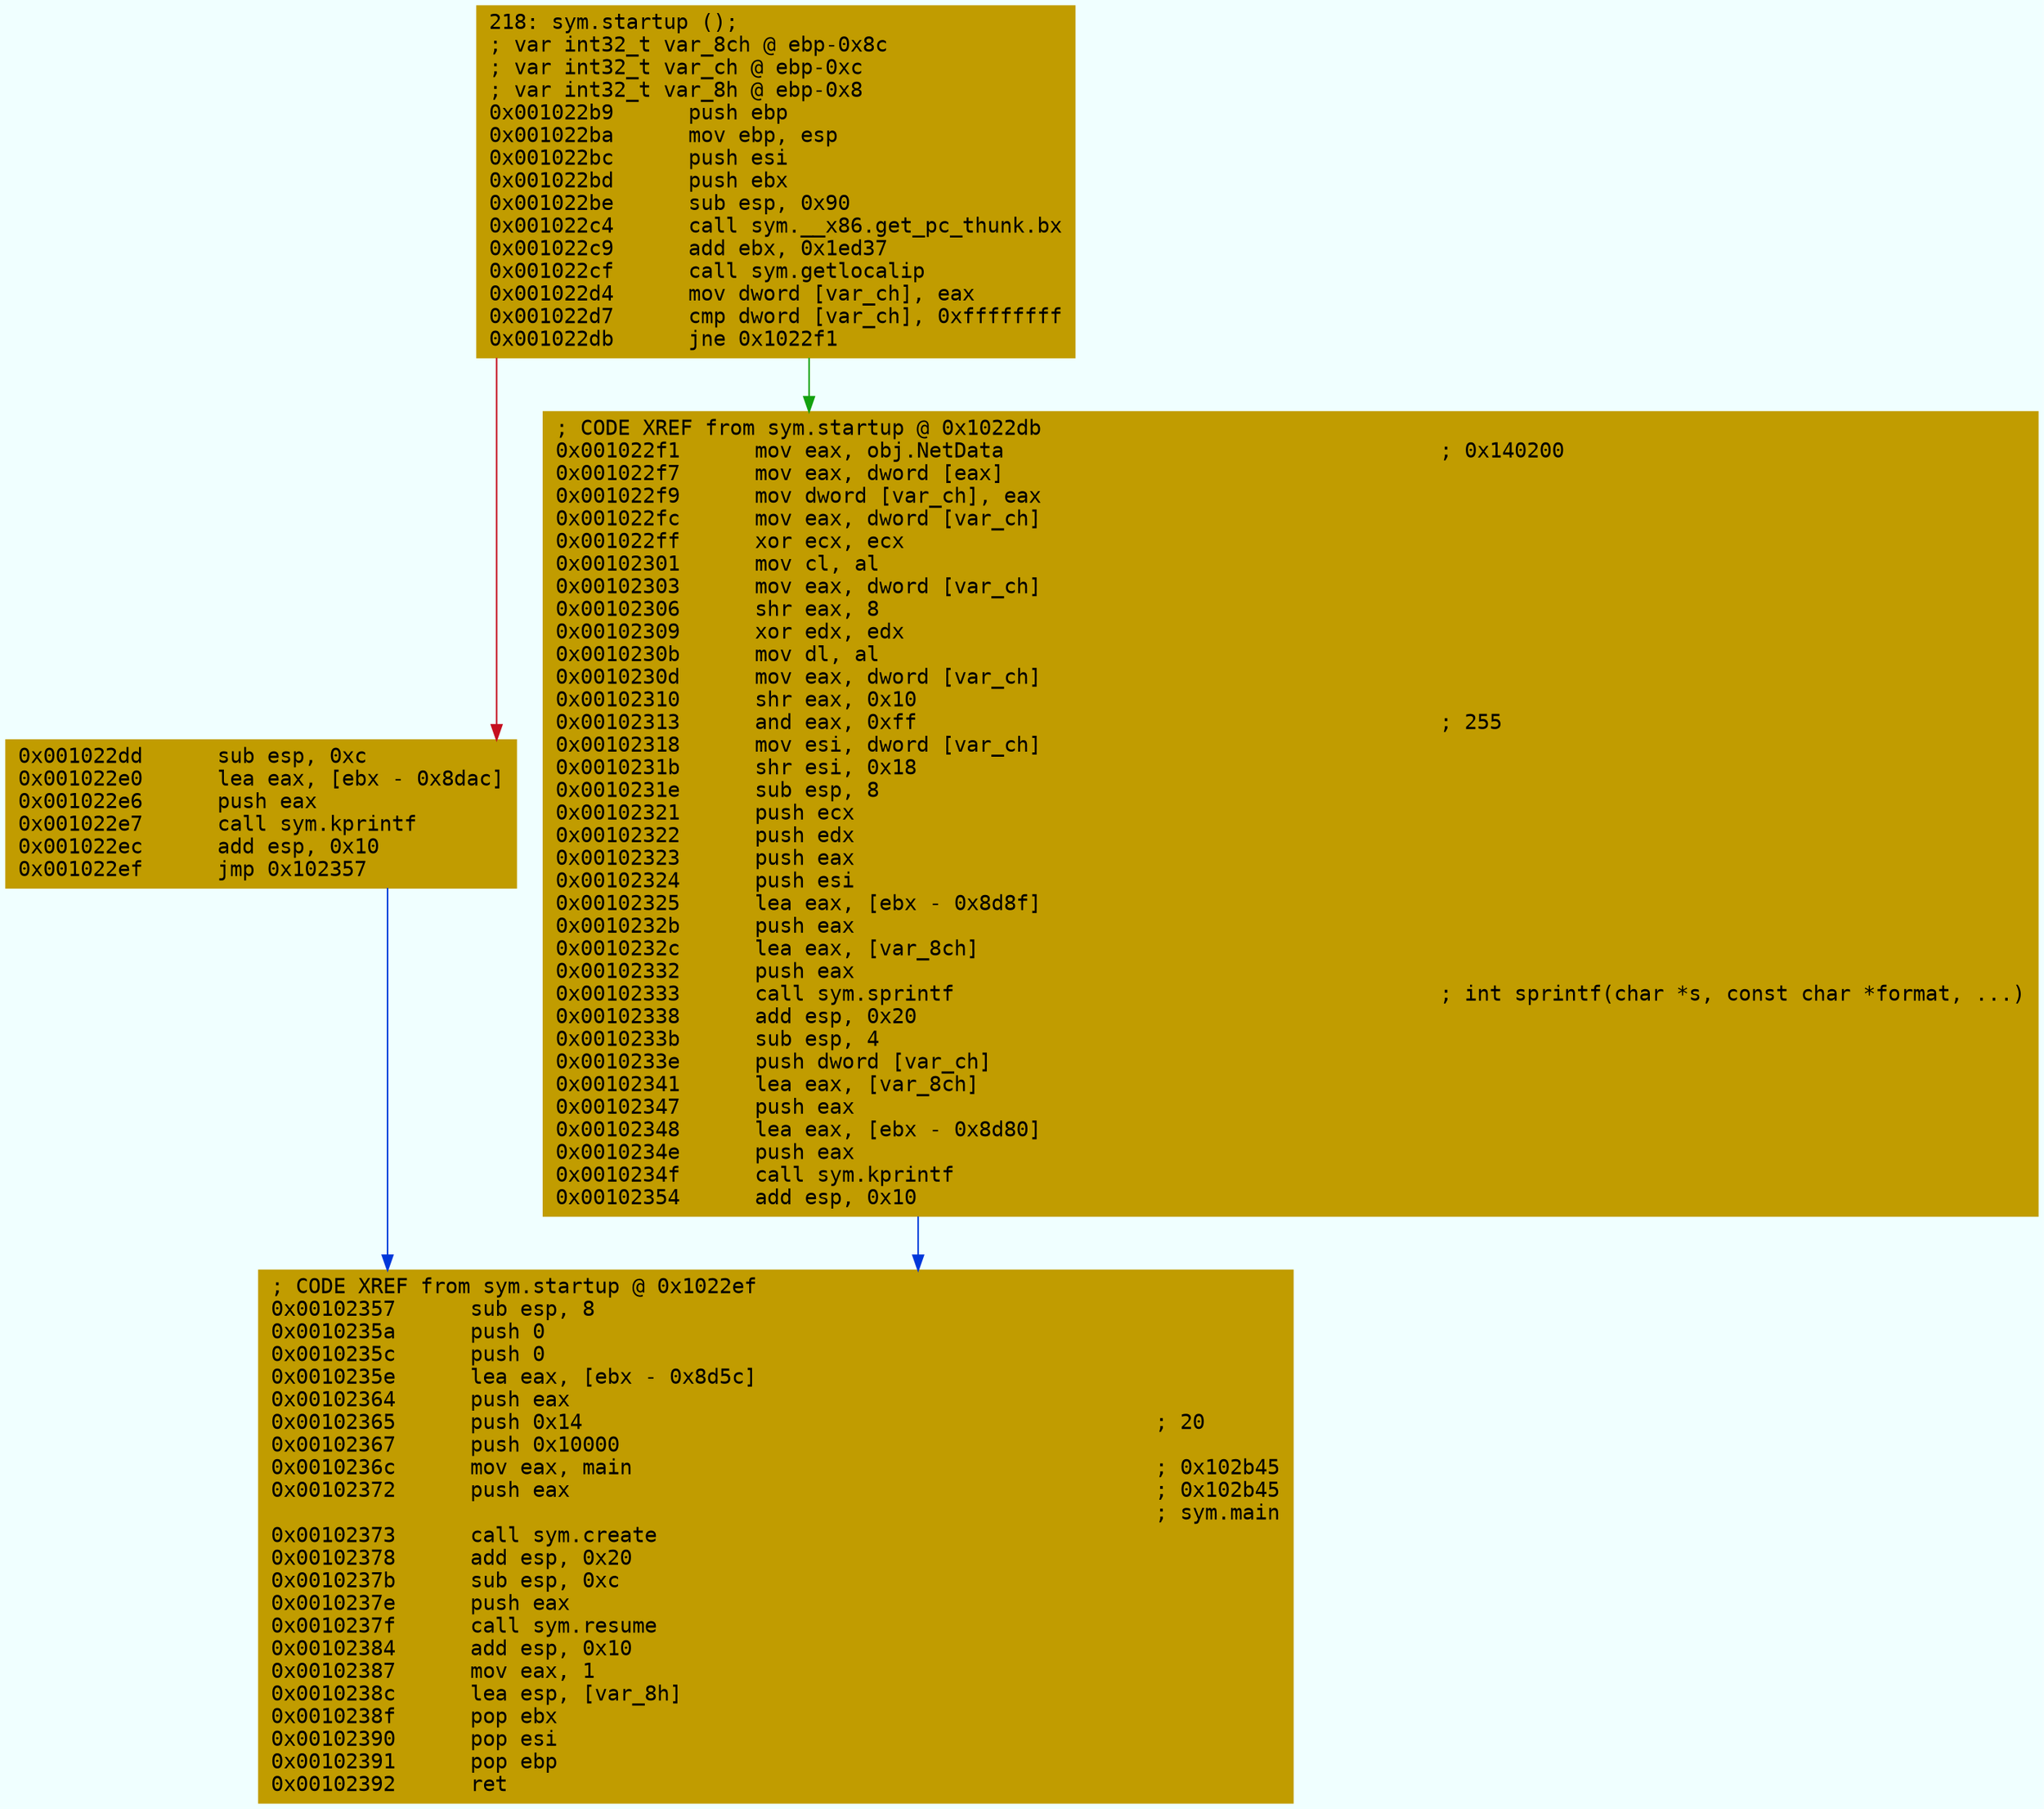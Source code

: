digraph code {
	graph [bgcolor=azure fontsize=8 fontname="Courier" splines="ortho"];
	node [fillcolor=gray style=filled shape=box];
	edge [arrowhead="normal"];
	"0x001022b9" [URL="sym.startup/0x001022b9", fillcolor="#c19c00",color="#c19c00", fontname="Courier",label="218: sym.startup ();\l; var int32_t var_8ch @ ebp-0x8c\l; var int32_t var_ch @ ebp-0xc\l; var int32_t var_8h @ ebp-0x8\l0x001022b9      push ebp\l0x001022ba      mov ebp, esp\l0x001022bc      push esi\l0x001022bd      push ebx\l0x001022be      sub esp, 0x90\l0x001022c4      call sym.__x86.get_pc_thunk.bx\l0x001022c9      add ebx, 0x1ed37\l0x001022cf      call sym.getlocalip\l0x001022d4      mov dword [var_ch], eax\l0x001022d7      cmp dword [var_ch], 0xffffffff\l0x001022db      jne 0x1022f1\l"]
	"0x001022dd" [URL="sym.startup/0x001022dd", fillcolor="#c19c00",color="#c19c00", fontname="Courier",label="0x001022dd      sub esp, 0xc\l0x001022e0      lea eax, [ebx - 0x8dac]\l0x001022e6      push eax\l0x001022e7      call sym.kprintf\l0x001022ec      add esp, 0x10\l0x001022ef      jmp 0x102357\l"]
	"0x001022f1" [URL="sym.startup/0x001022f1", fillcolor="#c19c00",color="#c19c00", fontname="Courier",label="; CODE XREF from sym.startup @ 0x1022db\l0x001022f1      mov eax, obj.NetData                                   ; 0x140200\l0x001022f7      mov eax, dword [eax]\l0x001022f9      mov dword [var_ch], eax\l0x001022fc      mov eax, dword [var_ch]\l0x001022ff      xor ecx, ecx\l0x00102301      mov cl, al\l0x00102303      mov eax, dword [var_ch]\l0x00102306      shr eax, 8\l0x00102309      xor edx, edx\l0x0010230b      mov dl, al\l0x0010230d      mov eax, dword [var_ch]\l0x00102310      shr eax, 0x10\l0x00102313      and eax, 0xff                                          ; 255\l0x00102318      mov esi, dword [var_ch]\l0x0010231b      shr esi, 0x18\l0x0010231e      sub esp, 8\l0x00102321      push ecx\l0x00102322      push edx\l0x00102323      push eax\l0x00102324      push esi\l0x00102325      lea eax, [ebx - 0x8d8f]\l0x0010232b      push eax\l0x0010232c      lea eax, [var_8ch]\l0x00102332      push eax\l0x00102333      call sym.sprintf                                       ; int sprintf(char *s, const char *format, ...)\l0x00102338      add esp, 0x20\l0x0010233b      sub esp, 4\l0x0010233e      push dword [var_ch]\l0x00102341      lea eax, [var_8ch]\l0x00102347      push eax\l0x00102348      lea eax, [ebx - 0x8d80]\l0x0010234e      push eax\l0x0010234f      call sym.kprintf\l0x00102354      add esp, 0x10\l"]
	"0x00102357" [URL="sym.startup/0x00102357", fillcolor="#c19c00",color="#c19c00", fontname="Courier",label="; CODE XREF from sym.startup @ 0x1022ef\l0x00102357      sub esp, 8\l0x0010235a      push 0\l0x0010235c      push 0\l0x0010235e      lea eax, [ebx - 0x8d5c]\l0x00102364      push eax\l0x00102365      push 0x14                                              ; 20\l0x00102367      push 0x10000\l0x0010236c      mov eax, main                                          ; 0x102b45\l0x00102372      push eax                                               ; 0x102b45\l                                                                       ; sym.main\l0x00102373      call sym.create\l0x00102378      add esp, 0x20\l0x0010237b      sub esp, 0xc\l0x0010237e      push eax\l0x0010237f      call sym.resume\l0x00102384      add esp, 0x10\l0x00102387      mov eax, 1\l0x0010238c      lea esp, [var_8h]\l0x0010238f      pop ebx\l0x00102390      pop esi\l0x00102391      pop ebp\l0x00102392      ret\l"]
        "0x001022b9" -> "0x001022f1" [color="#13a10e"];
        "0x001022b9" -> "0x001022dd" [color="#c50f1f"];
        "0x001022dd" -> "0x00102357" [color="#0037da"];
        "0x001022f1" -> "0x00102357" [color="#0037da"];
}
